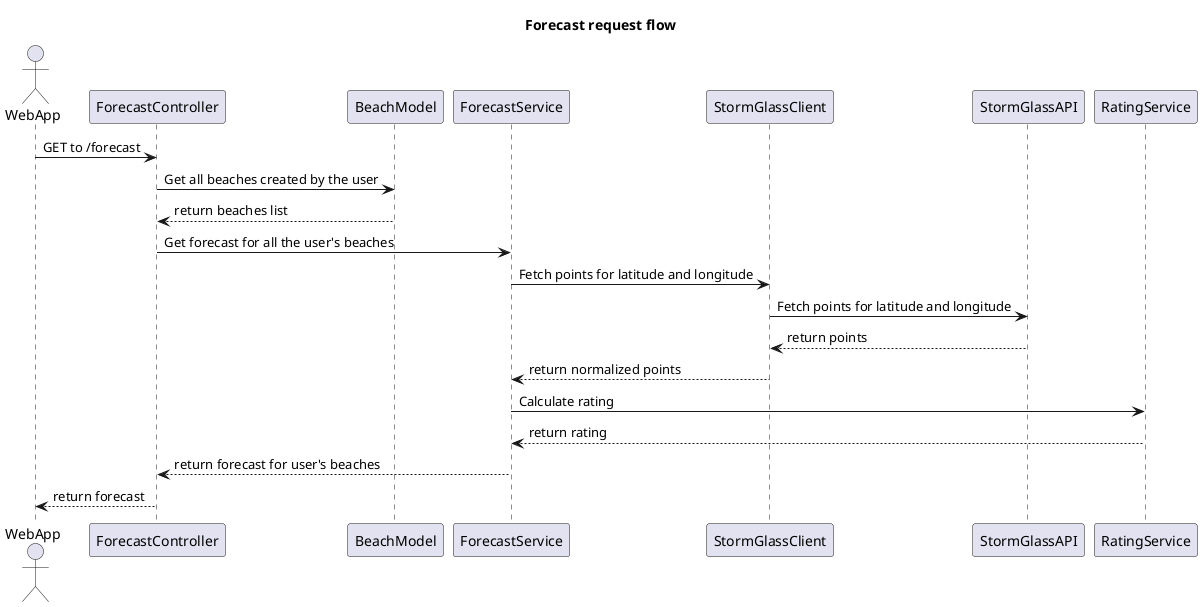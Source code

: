 @startuml Forecast request flow
title Forecast request flow
actor WebApp
WebApp -> ForecastController: GET to /forecast
ForecastController -> BeachModel: Get all beaches created by the user
ForecastController <-- BeachModel: return beaches list
ForecastController -> ForecastService: Get forecast for all the user's beaches
ForecastService -> StormGlassClient: Fetch points for latitude and longitude
StormGlassClient -> StormGlassAPI: Fetch points for latitude and longitude
StormGlassClient <-- StormGlassAPI: return points
ForecastService <-- StormGlassClient: return normalized points
ForecastService -> RatingService: Calculate rating
ForecastService <-- RatingService: return rating
ForecastController <-- ForecastService: return forecast for user's beaches
WebApp <-- ForecastController: return forecast
